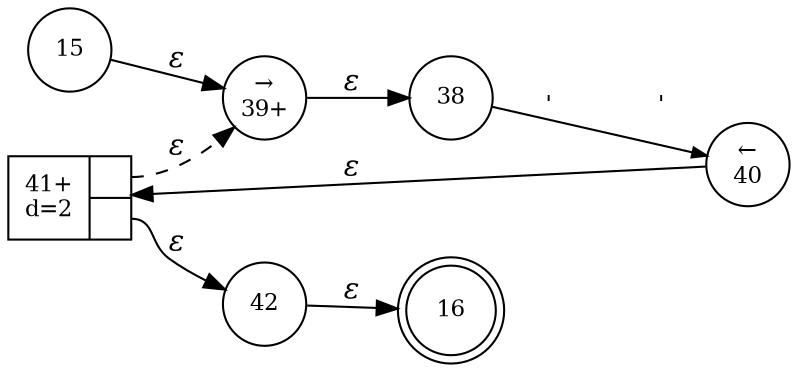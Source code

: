 digraph ATN {
rankdir=LR;
s16[fontsize=11, label="16", shape=doublecircle, fixedsize=true, width=.6];
s38[fontsize=11,label="38", shape=circle, fixedsize=true, width=.55, peripheries=1];
s39[fontsize=11,label="&rarr;\n39+", shape=circle, fixedsize=true, width=.55, peripheries=1];
s40[fontsize=11,label="&larr;\n40", shape=circle, fixedsize=true, width=.55, peripheries=1];
s41[fontsize=11,label="{41+\nd=2|{<p0>|<p1>}}", shape=record, fixedsize=false, peripheries=1];
s42[fontsize=11,label="42", shape=circle, fixedsize=true, width=.55, peripheries=1];
s15[fontsize=11,label="15", shape=circle, fixedsize=true, width=.55, peripheries=1];
s15 -> s39 [fontname="Times-Italic", label="&epsilon;"];
s39 -> s38 [fontname="Times-Italic", label="&epsilon;"];
s38 -> s40 [fontsize=11, fontname="Courier", arrowsize=.7, label = "'	'", arrowhead = normal];
s40 -> s41 [fontname="Times-Italic", label="&epsilon;"];
s41:p0 -> s39 [fontname="Times-Italic", label="&epsilon;", style="dashed"];
s41:p1 -> s42 [fontname="Times-Italic", label="&epsilon;"];
s42 -> s16 [fontname="Times-Italic", label="&epsilon;"];
}